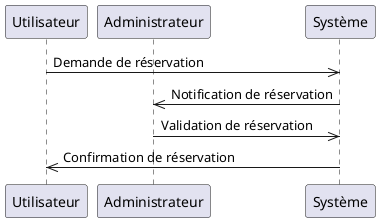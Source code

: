 @startuml
participant User as "Utilisateur"
participant Admin as "Administrateur"
participant System as "Système"

User->>System: Demande de réservation
System->>Admin: Notification de réservation
Admin->>System: Validation de réservation
System->>User: Confirmation de réservation
@enduml